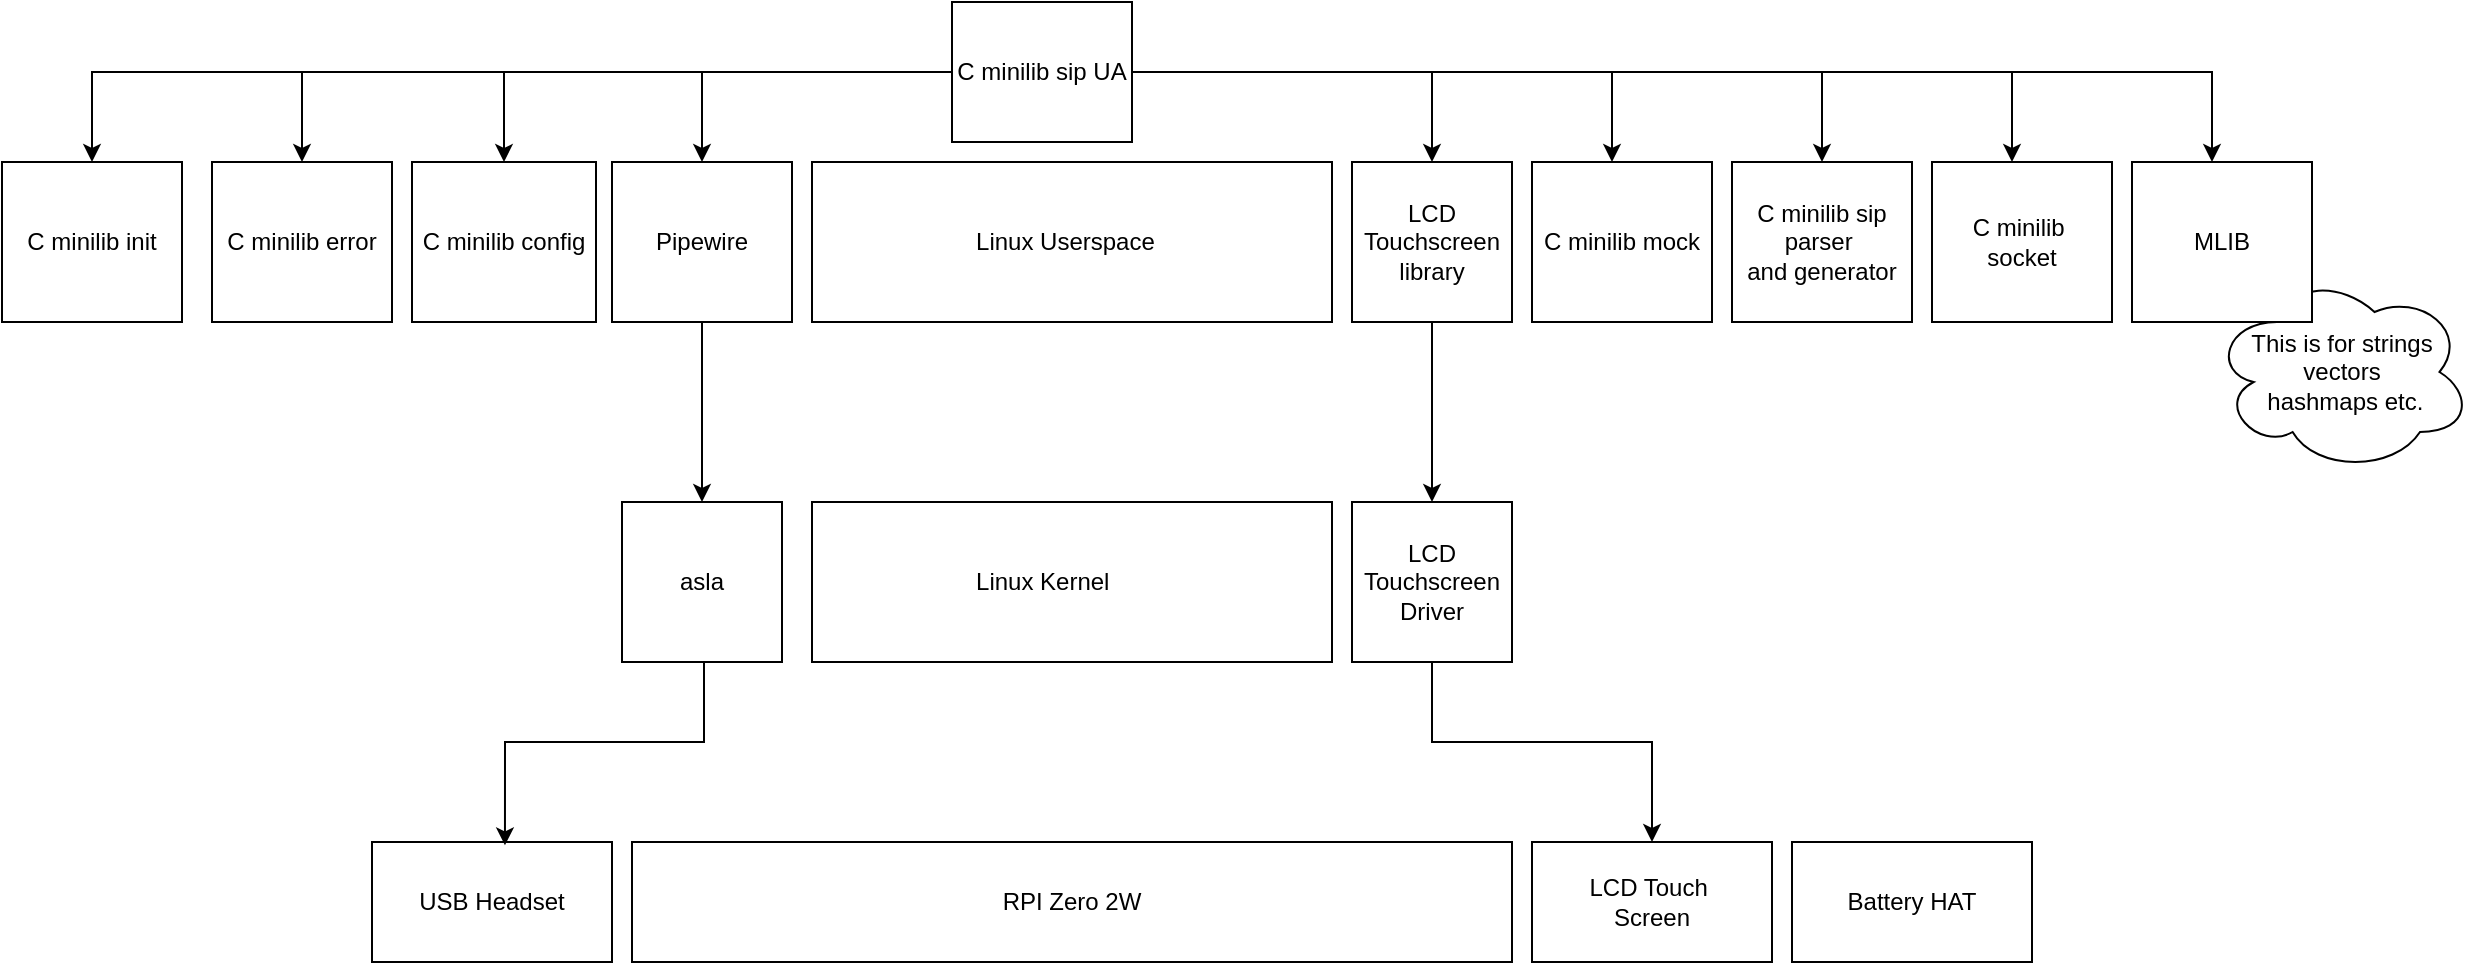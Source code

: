 <mxfile version="26.2.14">
  <diagram name="Layer architecture" id="b5b7bab2-c9e2-2cf4-8b2a-24fd1a2a6d21">
    <mxGraphModel dx="2894" dy="1174" grid="1" gridSize="10" guides="1" tooltips="1" connect="1" arrows="1" fold="1" page="1" pageScale="1" pageWidth="827" pageHeight="1169" background="none" math="0" shadow="0">
      <root>
        <mxCell id="0" />
        <mxCell id="1" parent="0" />
        <mxCell id="8sQiljzKFFieEl7ZGB9K-2" value="This is for strings vectors&lt;div&gt;&amp;nbsp;hashmaps etc.&lt;/div&gt;" style="ellipse;shape=cloud;whiteSpace=wrap;html=1;" vertex="1" parent="1">
          <mxGeometry x="930" y="585" width="130" height="100" as="geometry" />
        </mxCell>
        <UserObject label="RPI Zero 2W" link="https://www.raspberrypi.com/products/raspberry-pi-zero-2-w/" id="xuqo2kEbqBElefJp1rEu-1">
          <mxCell style="rounded=0;whiteSpace=wrap;html=1;" vertex="1" parent="1">
            <mxGeometry x="140" y="870" width="440" height="60" as="geometry" />
          </mxCell>
        </UserObject>
        <UserObject label="Battery HAT" link="https://www.waveshare.com/li-polymer-battery-hat.htm" linkTarget="_blank" id="xuqo2kEbqBElefJp1rEu-2">
          <mxCell style="rounded=0;whiteSpace=wrap;html=1;" vertex="1" parent="1">
            <mxGeometry x="720" y="870" width="120" height="60" as="geometry" />
          </mxCell>
        </UserObject>
        <UserObject label="USB Headset" link="https://www.eposaudio.com/en/us/products/pc-8-usb-voice-over-ip-headset-1000432" linkTarget="_blank" id="xuqo2kEbqBElefJp1rEu-3">
          <mxCell style="rounded=0;whiteSpace=wrap;html=1;flipV=1;flipH=0;" vertex="1" parent="1">
            <mxGeometry x="10" y="870" width="120" height="60" as="geometry" />
          </mxCell>
        </UserObject>
        <UserObject label="LCD Touch&amp;nbsp;&lt;div&gt;Screen&lt;/div&gt;" linkTarget="_blank" link="https://www.waveshare.com/product/4inch-hdmi-lcd.htm" id="xuqo2kEbqBElefJp1rEu-6">
          <mxCell style="rounded=0;whiteSpace=wrap;html=1;" vertex="1" parent="1">
            <mxGeometry x="590" y="870" width="120" height="60" as="geometry" />
          </mxCell>
        </UserObject>
        <mxCell id="xuqo2kEbqBElefJp1rEu-9" value="&amp;nbsp; &amp;nbsp; &amp;nbsp; &amp;nbsp; &amp;nbsp; &amp;nbsp; &amp;nbsp; &amp;nbsp; &amp;nbsp; &amp;nbsp; &amp;nbsp; &amp;nbsp; Linux Kernel" style="rounded=0;whiteSpace=wrap;html=1;align=left;" vertex="1" parent="1">
          <mxGeometry x="230" y="700" width="260" height="80" as="geometry" />
        </mxCell>
        <mxCell id="xuqo2kEbqBElefJp1rEu-17" value="LCD Touchscreen&lt;br&gt;Driver" style="whiteSpace=wrap;html=1;aspect=fixed;" vertex="1" parent="1">
          <mxGeometry x="500" y="700" width="80" height="80" as="geometry" />
        </mxCell>
        <mxCell id="xuqo2kEbqBElefJp1rEu-16" value="" style="edgeStyle=orthogonalEdgeStyle;rounded=0;orthogonalLoop=1;jettySize=auto;html=1;endArrow=none;startFill=1;entryX=0.5;entryY=1;entryDx=0;entryDy=0;startArrow=classic;" edge="1" parent="1" source="xuqo2kEbqBElefJp1rEu-6" target="xuqo2kEbqBElefJp1rEu-17">
          <mxGeometry relative="1" as="geometry">
            <mxPoint x="580" y="740" as="targetPoint" />
            <Array as="points">
              <mxPoint x="650" y="820" />
              <mxPoint x="540" y="820" />
            </Array>
          </mxGeometry>
        </mxCell>
        <mxCell id="xuqo2kEbqBElefJp1rEu-19" value="asla" style="whiteSpace=wrap;html=1;aspect=fixed;" vertex="1" parent="1">
          <mxGeometry x="135" y="700" width="80" height="80" as="geometry" />
        </mxCell>
        <mxCell id="a3onS8471gEn0SI25jLi-10" value="" style="edgeStyle=orthogonalEdgeStyle;rounded=0;orthogonalLoop=1;jettySize=auto;html=1;" edge="1" parent="1" source="xuqo2kEbqBElefJp1rEu-20" target="xuqo2kEbqBElefJp1rEu-19">
          <mxGeometry relative="1" as="geometry" />
        </mxCell>
        <mxCell id="xuqo2kEbqBElefJp1rEu-20" value="Pipewire" style="rounded=0;whiteSpace=wrap;html=1;" vertex="1" parent="1">
          <mxGeometry x="130" y="530" width="90" height="80" as="geometry" />
        </mxCell>
        <mxCell id="a3onS8471gEn0SI25jLi-11" value="" style="edgeStyle=orthogonalEdgeStyle;rounded=0;orthogonalLoop=1;jettySize=auto;html=1;" edge="1" parent="1" source="fjqhDna4ck3IuIuOFzjM-29" target="xuqo2kEbqBElefJp1rEu-17">
          <mxGeometry relative="1" as="geometry" />
        </mxCell>
        <mxCell id="a3onS8471gEn0SI25jLi-33" value="" style="edgeStyle=orthogonalEdgeStyle;rounded=0;orthogonalLoop=1;jettySize=auto;html=1;entryX=1;entryY=0.5;entryDx=0;entryDy=0;startArrow=classic;startFill=1;endArrow=none;" edge="1" parent="1" source="fjqhDna4ck3IuIuOFzjM-29" target="a3onS8471gEn0SI25jLi-14">
          <mxGeometry relative="1" as="geometry">
            <mxPoint x="540.0" y="410.0" as="targetPoint" />
            <Array as="points">
              <mxPoint x="540" y="485" />
            </Array>
          </mxGeometry>
        </mxCell>
        <mxCell id="fjqhDna4ck3IuIuOFzjM-29" value="LCD Touchscreen library" style="rounded=0;whiteSpace=wrap;html=1;" vertex="1" parent="1">
          <mxGeometry x="500" y="530" width="80" height="80" as="geometry" />
        </mxCell>
        <mxCell id="a3onS8471gEn0SI25jLi-7" value="" style="edgeStyle=orthogonalEdgeStyle;rounded=0;orthogonalLoop=1;jettySize=auto;html=1;endArrow=classic;startFill=0;entryX=0.554;entryY=0.972;entryDx=0;entryDy=0;entryPerimeter=0;exitX=0.5;exitY=1;exitDx=0;exitDy=0;endFill=1;" edge="1" parent="1" source="xuqo2kEbqBElefJp1rEu-19" target="xuqo2kEbqBElefJp1rEu-3">
          <mxGeometry relative="1" as="geometry">
            <mxPoint x="140" y="739.66" as="sourcePoint" />
            <mxPoint y="739.66" as="targetPoint" />
            <Array as="points">
              <mxPoint x="176" y="780" />
              <mxPoint x="176" y="820" />
              <mxPoint x="77" y="820" />
            </Array>
          </mxGeometry>
        </mxCell>
        <mxCell id="a3onS8471gEn0SI25jLi-9" value="&amp;nbsp; &amp;nbsp; &amp;nbsp; &amp;nbsp; &amp;nbsp; &amp;nbsp; &amp;nbsp; &amp;nbsp; &amp;nbsp; &amp;nbsp; &amp;nbsp; &amp;nbsp; Linux Userspace" style="rounded=0;whiteSpace=wrap;html=1;align=left;" vertex="1" parent="1">
          <mxGeometry x="230" y="530" width="260" height="80" as="geometry" />
        </mxCell>
        <mxCell id="a3onS8471gEn0SI25jLi-27" value="" style="edgeStyle=orthogonalEdgeStyle;rounded=0;orthogonalLoop=1;jettySize=auto;html=1;entryX=0;entryY=0.5;entryDx=0;entryDy=0;endArrow=none;startFill=1;startArrow=classic;" edge="1" parent="1" source="a3onS8471gEn0SI25jLi-12" target="a3onS8471gEn0SI25jLi-14">
          <mxGeometry relative="1" as="geometry">
            <mxPoint x="76" y="410.0" as="targetPoint" />
            <Array as="points">
              <mxPoint x="76" y="485" />
            </Array>
          </mxGeometry>
        </mxCell>
        <mxCell id="a3onS8471gEn0SI25jLi-12" value="C minilib config" style="rounded=0;whiteSpace=wrap;html=1;" vertex="1" parent="1">
          <mxGeometry x="30" y="530" width="92" height="80" as="geometry" />
        </mxCell>
        <mxCell id="a3onS8471gEn0SI25jLi-29" value="" style="edgeStyle=orthogonalEdgeStyle;rounded=0;orthogonalLoop=1;jettySize=auto;html=1;entryX=0;entryY=0.5;entryDx=0;entryDy=0;startArrow=classic;startFill=1;endArrow=none;" edge="1" parent="1" source="a3onS8471gEn0SI25jLi-13" target="a3onS8471gEn0SI25jLi-14">
          <mxGeometry relative="1" as="geometry">
            <mxPoint x="-25" y="410.0" as="targetPoint" />
            <Array as="points">
              <mxPoint x="-25" y="485" />
            </Array>
          </mxGeometry>
        </mxCell>
        <mxCell id="a3onS8471gEn0SI25jLi-13" value="C minilib error" style="rounded=0;whiteSpace=wrap;html=1;" vertex="1" parent="1">
          <mxGeometry x="-70" y="530" width="90" height="80" as="geometry" />
        </mxCell>
        <mxCell id="a3onS8471gEn0SI25jLi-25" value="" style="edgeStyle=orthogonalEdgeStyle;rounded=0;orthogonalLoop=1;jettySize=auto;html=1;entryX=0.5;entryY=0;entryDx=0;entryDy=0;" edge="1" parent="1" source="a3onS8471gEn0SI25jLi-14" target="xuqo2kEbqBElefJp1rEu-20">
          <mxGeometry relative="1" as="geometry">
            <mxPoint x="175" y="485.0" as="targetPoint" />
          </mxGeometry>
        </mxCell>
        <mxCell id="a3onS8471gEn0SI25jLi-14" value="C minilib sip UA" style="rounded=0;whiteSpace=wrap;html=1;" vertex="1" parent="1">
          <mxGeometry x="300" y="450" width="90" height="70" as="geometry" />
        </mxCell>
        <mxCell id="a3onS8471gEn0SI25jLi-31" value="" style="edgeStyle=orthogonalEdgeStyle;rounded=0;orthogonalLoop=1;jettySize=auto;html=1;entryX=0;entryY=0.5;entryDx=0;entryDy=0;endArrow=none;startFill=1;startArrow=classic;" edge="1" parent="1" source="a3onS8471gEn0SI25jLi-19" target="a3onS8471gEn0SI25jLi-14">
          <mxGeometry relative="1" as="geometry">
            <mxPoint x="-130" y="410.0" as="targetPoint" />
            <Array as="points">
              <mxPoint x="-130" y="485" />
            </Array>
          </mxGeometry>
        </mxCell>
        <mxCell id="a3onS8471gEn0SI25jLi-19" value="C minilib init" style="rounded=0;whiteSpace=wrap;html=1;" vertex="1" parent="1">
          <mxGeometry x="-175" y="530" width="90" height="80" as="geometry" />
        </mxCell>
        <mxCell id="a3onS8471gEn0SI25jLi-37" value="" style="edgeStyle=orthogonalEdgeStyle;rounded=0;orthogonalLoop=1;jettySize=auto;html=1;entryX=1;entryY=0.5;entryDx=0;entryDy=0;startArrow=classic;startFill=1;endArrow=none;" edge="1" parent="1" source="a3onS8471gEn0SI25jLi-20" target="a3onS8471gEn0SI25jLi-14">
          <mxGeometry relative="1" as="geometry">
            <mxPoint x="735.0" y="410.0" as="targetPoint" />
            <Array as="points">
              <mxPoint x="735" y="485" />
            </Array>
          </mxGeometry>
        </mxCell>
        <mxCell id="a3onS8471gEn0SI25jLi-20" value="C minilib sip&lt;div&gt;parser&amp;nbsp;&lt;/div&gt;&lt;div&gt;and generator&lt;/div&gt;" style="rounded=0;whiteSpace=wrap;html=1;" vertex="1" parent="1">
          <mxGeometry x="690" y="530" width="90" height="80" as="geometry" />
        </mxCell>
        <mxCell id="a3onS8471gEn0SI25jLi-35" value="" style="edgeStyle=orthogonalEdgeStyle;rounded=0;orthogonalLoop=1;jettySize=auto;html=1;entryX=1;entryY=0.5;entryDx=0;entryDy=0;startArrow=classic;startFill=1;endArrow=none;" edge="1" parent="1" source="a3onS8471gEn0SI25jLi-21" target="a3onS8471gEn0SI25jLi-14">
          <mxGeometry relative="1" as="geometry">
            <mxPoint x="635.0" y="410.0" as="targetPoint" />
            <Array as="points">
              <mxPoint x="630" y="485" />
            </Array>
          </mxGeometry>
        </mxCell>
        <mxCell id="a3onS8471gEn0SI25jLi-21" value="C minilib mock" style="rounded=0;whiteSpace=wrap;html=1;" vertex="1" parent="1">
          <mxGeometry x="590" y="530" width="90" height="80" as="geometry" />
        </mxCell>
        <mxCell id="a3onS8471gEn0SI25jLi-39" value="" style="edgeStyle=orthogonalEdgeStyle;rounded=0;orthogonalLoop=1;jettySize=auto;html=1;entryX=1;entryY=0.5;entryDx=0;entryDy=0;startArrow=classic;startFill=1;endArrow=none;" edge="1" parent="1" source="a3onS8471gEn0SI25jLi-23" target="a3onS8471gEn0SI25jLi-14">
          <mxGeometry relative="1" as="geometry">
            <mxPoint x="835.0" y="410.0" as="targetPoint" />
            <Array as="points">
              <mxPoint x="830" y="485" />
            </Array>
          </mxGeometry>
        </mxCell>
        <mxCell id="a3onS8471gEn0SI25jLi-23" value="C minilib&amp;nbsp;&lt;div&gt;socket&lt;/div&gt;" style="rounded=0;whiteSpace=wrap;html=1;" vertex="1" parent="1">
          <mxGeometry x="790" y="530" width="90" height="80" as="geometry" />
        </mxCell>
        <mxCell id="8sQiljzKFFieEl7ZGB9K-4" value="" style="edgeStyle=orthogonalEdgeStyle;rounded=0;orthogonalLoop=1;jettySize=auto;html=1;entryX=1;entryY=0.5;entryDx=0;entryDy=0;endArrow=none;startFill=1;startArrow=classic;" edge="1" parent="1" source="8sQiljzKFFieEl7ZGB9K-1" target="a3onS8471gEn0SI25jLi-14">
          <mxGeometry relative="1" as="geometry">
            <mxPoint x="935.0" y="410.0" as="targetPoint" />
            <Array as="points">
              <mxPoint x="930" y="485" />
            </Array>
          </mxGeometry>
        </mxCell>
        <UserObject label="MLIB" link="https://github.com/P-p-H-d/mlib" linkTarget="_blank" id="8sQiljzKFFieEl7ZGB9K-1">
          <mxCell style="rounded=0;whiteSpace=wrap;html=1;" vertex="1" parent="1">
            <mxGeometry x="890" y="530" width="90" height="80" as="geometry" />
          </mxCell>
        </UserObject>
      </root>
    </mxGraphModel>
  </diagram>
</mxfile>
